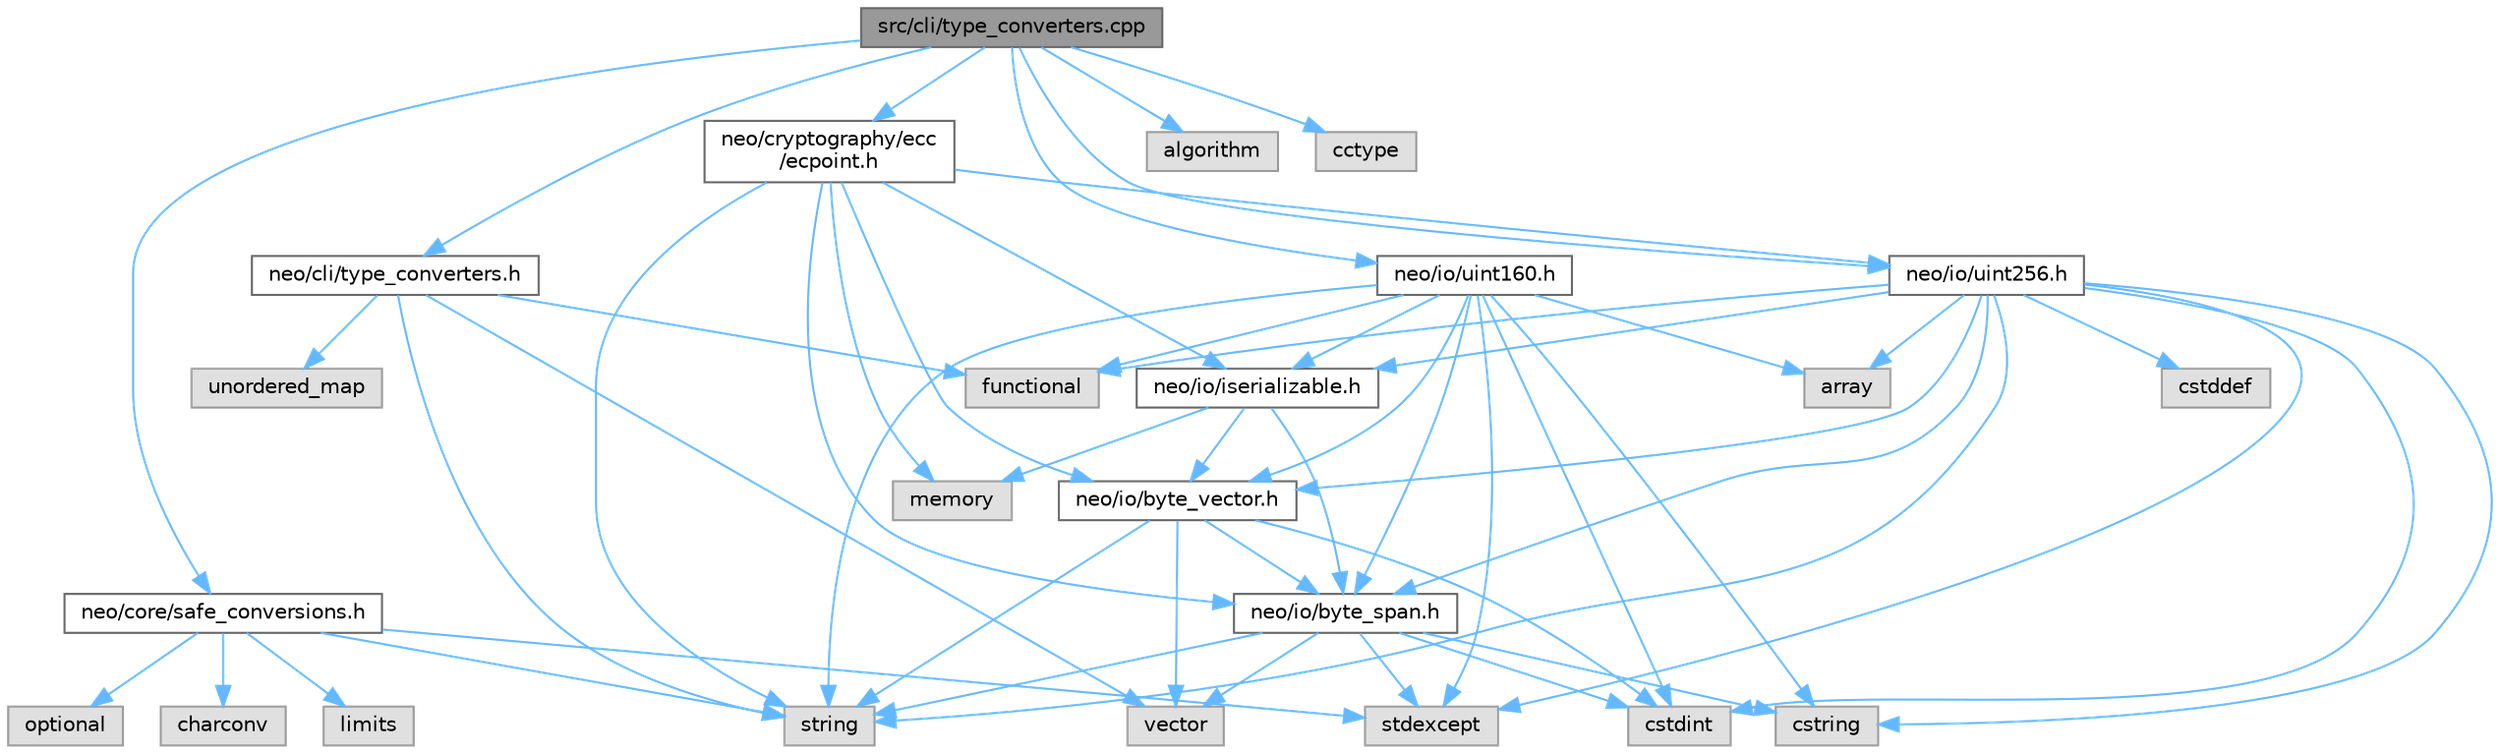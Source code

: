 digraph "src/cli/type_converters.cpp"
{
 // LATEX_PDF_SIZE
  bgcolor="transparent";
  edge [fontname=Helvetica,fontsize=10,labelfontname=Helvetica,labelfontsize=10];
  node [fontname=Helvetica,fontsize=10,shape=box,height=0.2,width=0.4];
  Node1 [id="Node000001",label="src/cli/type_converters.cpp",height=0.2,width=0.4,color="gray40", fillcolor="grey60", style="filled", fontcolor="black",tooltip=" "];
  Node1 -> Node2 [id="edge1_Node000001_Node000002",color="steelblue1",style="solid",tooltip=" "];
  Node2 [id="Node000002",label="neo/cli/type_converters.h",height=0.2,width=0.4,color="grey40", fillcolor="white", style="filled",URL="$type__converters_8h.html",tooltip=" "];
  Node2 -> Node3 [id="edge2_Node000002_Node000003",color="steelblue1",style="solid",tooltip=" "];
  Node3 [id="Node000003",label="functional",height=0.2,width=0.4,color="grey60", fillcolor="#E0E0E0", style="filled",tooltip=" "];
  Node2 -> Node4 [id="edge3_Node000002_Node000004",color="steelblue1",style="solid",tooltip=" "];
  Node4 [id="Node000004",label="string",height=0.2,width=0.4,color="grey60", fillcolor="#E0E0E0", style="filled",tooltip=" "];
  Node2 -> Node5 [id="edge4_Node000002_Node000005",color="steelblue1",style="solid",tooltip=" "];
  Node5 [id="Node000005",label="unordered_map",height=0.2,width=0.4,color="grey60", fillcolor="#E0E0E0", style="filled",tooltip=" "];
  Node2 -> Node6 [id="edge5_Node000002_Node000006",color="steelblue1",style="solid",tooltip=" "];
  Node6 [id="Node000006",label="vector",height=0.2,width=0.4,color="grey60", fillcolor="#E0E0E0", style="filled",tooltip=" "];
  Node1 -> Node7 [id="edge6_Node000001_Node000007",color="steelblue1",style="solid",tooltip=" "];
  Node7 [id="Node000007",label="neo/core/safe_conversions.h",height=0.2,width=0.4,color="grey40", fillcolor="white", style="filled",URL="$safe__conversions_8h.html",tooltip=" "];
  Node7 -> Node8 [id="edge7_Node000007_Node000008",color="steelblue1",style="solid",tooltip=" "];
  Node8 [id="Node000008",label="charconv",height=0.2,width=0.4,color="grey60", fillcolor="#E0E0E0", style="filled",tooltip=" "];
  Node7 -> Node9 [id="edge8_Node000007_Node000009",color="steelblue1",style="solid",tooltip=" "];
  Node9 [id="Node000009",label="limits",height=0.2,width=0.4,color="grey60", fillcolor="#E0E0E0", style="filled",tooltip=" "];
  Node7 -> Node10 [id="edge9_Node000007_Node000010",color="steelblue1",style="solid",tooltip=" "];
  Node10 [id="Node000010",label="optional",height=0.2,width=0.4,color="grey60", fillcolor="#E0E0E0", style="filled",tooltip=" "];
  Node7 -> Node11 [id="edge10_Node000007_Node000011",color="steelblue1",style="solid",tooltip=" "];
  Node11 [id="Node000011",label="stdexcept",height=0.2,width=0.4,color="grey60", fillcolor="#E0E0E0", style="filled",tooltip=" "];
  Node7 -> Node4 [id="edge11_Node000007_Node000004",color="steelblue1",style="solid",tooltip=" "];
  Node1 -> Node12 [id="edge12_Node000001_Node000012",color="steelblue1",style="solid",tooltip=" "];
  Node12 [id="Node000012",label="neo/io/uint160.h",height=0.2,width=0.4,color="grey40", fillcolor="white", style="filled",URL="$uint160_8h.html",tooltip=" "];
  Node12 -> Node13 [id="edge13_Node000012_Node000013",color="steelblue1",style="solid",tooltip=" "];
  Node13 [id="Node000013",label="neo/io/byte_span.h",height=0.2,width=0.4,color="grey40", fillcolor="white", style="filled",URL="$io_2byte__span_8h.html",tooltip=" "];
  Node13 -> Node14 [id="edge14_Node000013_Node000014",color="steelblue1",style="solid",tooltip=" "];
  Node14 [id="Node000014",label="cstdint",height=0.2,width=0.4,color="grey60", fillcolor="#E0E0E0", style="filled",tooltip=" "];
  Node13 -> Node15 [id="edge15_Node000013_Node000015",color="steelblue1",style="solid",tooltip=" "];
  Node15 [id="Node000015",label="cstring",height=0.2,width=0.4,color="grey60", fillcolor="#E0E0E0", style="filled",tooltip=" "];
  Node13 -> Node11 [id="edge16_Node000013_Node000011",color="steelblue1",style="solid",tooltip=" "];
  Node13 -> Node4 [id="edge17_Node000013_Node000004",color="steelblue1",style="solid",tooltip=" "];
  Node13 -> Node6 [id="edge18_Node000013_Node000006",color="steelblue1",style="solid",tooltip=" "];
  Node12 -> Node16 [id="edge19_Node000012_Node000016",color="steelblue1",style="solid",tooltip=" "];
  Node16 [id="Node000016",label="neo/io/byte_vector.h",height=0.2,width=0.4,color="grey40", fillcolor="white", style="filled",URL="$io_2byte__vector_8h.html",tooltip=" "];
  Node16 -> Node13 [id="edge20_Node000016_Node000013",color="steelblue1",style="solid",tooltip=" "];
  Node16 -> Node14 [id="edge21_Node000016_Node000014",color="steelblue1",style="solid",tooltip=" "];
  Node16 -> Node4 [id="edge22_Node000016_Node000004",color="steelblue1",style="solid",tooltip=" "];
  Node16 -> Node6 [id="edge23_Node000016_Node000006",color="steelblue1",style="solid",tooltip=" "];
  Node12 -> Node17 [id="edge24_Node000012_Node000017",color="steelblue1",style="solid",tooltip=" "];
  Node17 [id="Node000017",label="neo/io/iserializable.h",height=0.2,width=0.4,color="grey40", fillcolor="white", style="filled",URL="$iserializable_8h.html",tooltip=" "];
  Node17 -> Node13 [id="edge25_Node000017_Node000013",color="steelblue1",style="solid",tooltip=" "];
  Node17 -> Node16 [id="edge26_Node000017_Node000016",color="steelblue1",style="solid",tooltip=" "];
  Node17 -> Node18 [id="edge27_Node000017_Node000018",color="steelblue1",style="solid",tooltip=" "];
  Node18 [id="Node000018",label="memory",height=0.2,width=0.4,color="grey60", fillcolor="#E0E0E0", style="filled",tooltip=" "];
  Node12 -> Node19 [id="edge28_Node000012_Node000019",color="steelblue1",style="solid",tooltip=" "];
  Node19 [id="Node000019",label="array",height=0.2,width=0.4,color="grey60", fillcolor="#E0E0E0", style="filled",tooltip=" "];
  Node12 -> Node14 [id="edge29_Node000012_Node000014",color="steelblue1",style="solid",tooltip=" "];
  Node12 -> Node15 [id="edge30_Node000012_Node000015",color="steelblue1",style="solid",tooltip=" "];
  Node12 -> Node3 [id="edge31_Node000012_Node000003",color="steelblue1",style="solid",tooltip=" "];
  Node12 -> Node11 [id="edge32_Node000012_Node000011",color="steelblue1",style="solid",tooltip=" "];
  Node12 -> Node4 [id="edge33_Node000012_Node000004",color="steelblue1",style="solid",tooltip=" "];
  Node1 -> Node20 [id="edge34_Node000001_Node000020",color="steelblue1",style="solid",tooltip=" "];
  Node20 [id="Node000020",label="neo/io/uint256.h",height=0.2,width=0.4,color="grey40", fillcolor="white", style="filled",URL="$uint256_8h.html",tooltip=" "];
  Node20 -> Node13 [id="edge35_Node000020_Node000013",color="steelblue1",style="solid",tooltip=" "];
  Node20 -> Node16 [id="edge36_Node000020_Node000016",color="steelblue1",style="solid",tooltip=" "];
  Node20 -> Node17 [id="edge37_Node000020_Node000017",color="steelblue1",style="solid",tooltip=" "];
  Node20 -> Node19 [id="edge38_Node000020_Node000019",color="steelblue1",style="solid",tooltip=" "];
  Node20 -> Node21 [id="edge39_Node000020_Node000021",color="steelblue1",style="solid",tooltip=" "];
  Node21 [id="Node000021",label="cstddef",height=0.2,width=0.4,color="grey60", fillcolor="#E0E0E0", style="filled",tooltip=" "];
  Node20 -> Node14 [id="edge40_Node000020_Node000014",color="steelblue1",style="solid",tooltip=" "];
  Node20 -> Node15 [id="edge41_Node000020_Node000015",color="steelblue1",style="solid",tooltip=" "];
  Node20 -> Node3 [id="edge42_Node000020_Node000003",color="steelblue1",style="solid",tooltip=" "];
  Node20 -> Node11 [id="edge43_Node000020_Node000011",color="steelblue1",style="solid",tooltip=" "];
  Node20 -> Node4 [id="edge44_Node000020_Node000004",color="steelblue1",style="solid",tooltip=" "];
  Node1 -> Node22 [id="edge45_Node000001_Node000022",color="steelblue1",style="solid",tooltip=" "];
  Node22 [id="Node000022",label="neo/cryptography/ecc\l/ecpoint.h",height=0.2,width=0.4,color="grey40", fillcolor="white", style="filled",URL="$ecpoint_8h.html",tooltip=" "];
  Node22 -> Node13 [id="edge46_Node000022_Node000013",color="steelblue1",style="solid",tooltip=" "];
  Node22 -> Node16 [id="edge47_Node000022_Node000016",color="steelblue1",style="solid",tooltip=" "];
  Node22 -> Node17 [id="edge48_Node000022_Node000017",color="steelblue1",style="solid",tooltip=" "];
  Node22 -> Node20 [id="edge49_Node000022_Node000020",color="steelblue1",style="solid",tooltip=" "];
  Node22 -> Node18 [id="edge50_Node000022_Node000018",color="steelblue1",style="solid",tooltip=" "];
  Node22 -> Node4 [id="edge51_Node000022_Node000004",color="steelblue1",style="solid",tooltip=" "];
  Node1 -> Node23 [id="edge52_Node000001_Node000023",color="steelblue1",style="solid",tooltip=" "];
  Node23 [id="Node000023",label="algorithm",height=0.2,width=0.4,color="grey60", fillcolor="#E0E0E0", style="filled",tooltip=" "];
  Node1 -> Node24 [id="edge53_Node000001_Node000024",color="steelblue1",style="solid",tooltip=" "];
  Node24 [id="Node000024",label="cctype",height=0.2,width=0.4,color="grey60", fillcolor="#E0E0E0", style="filled",tooltip=" "];
}

